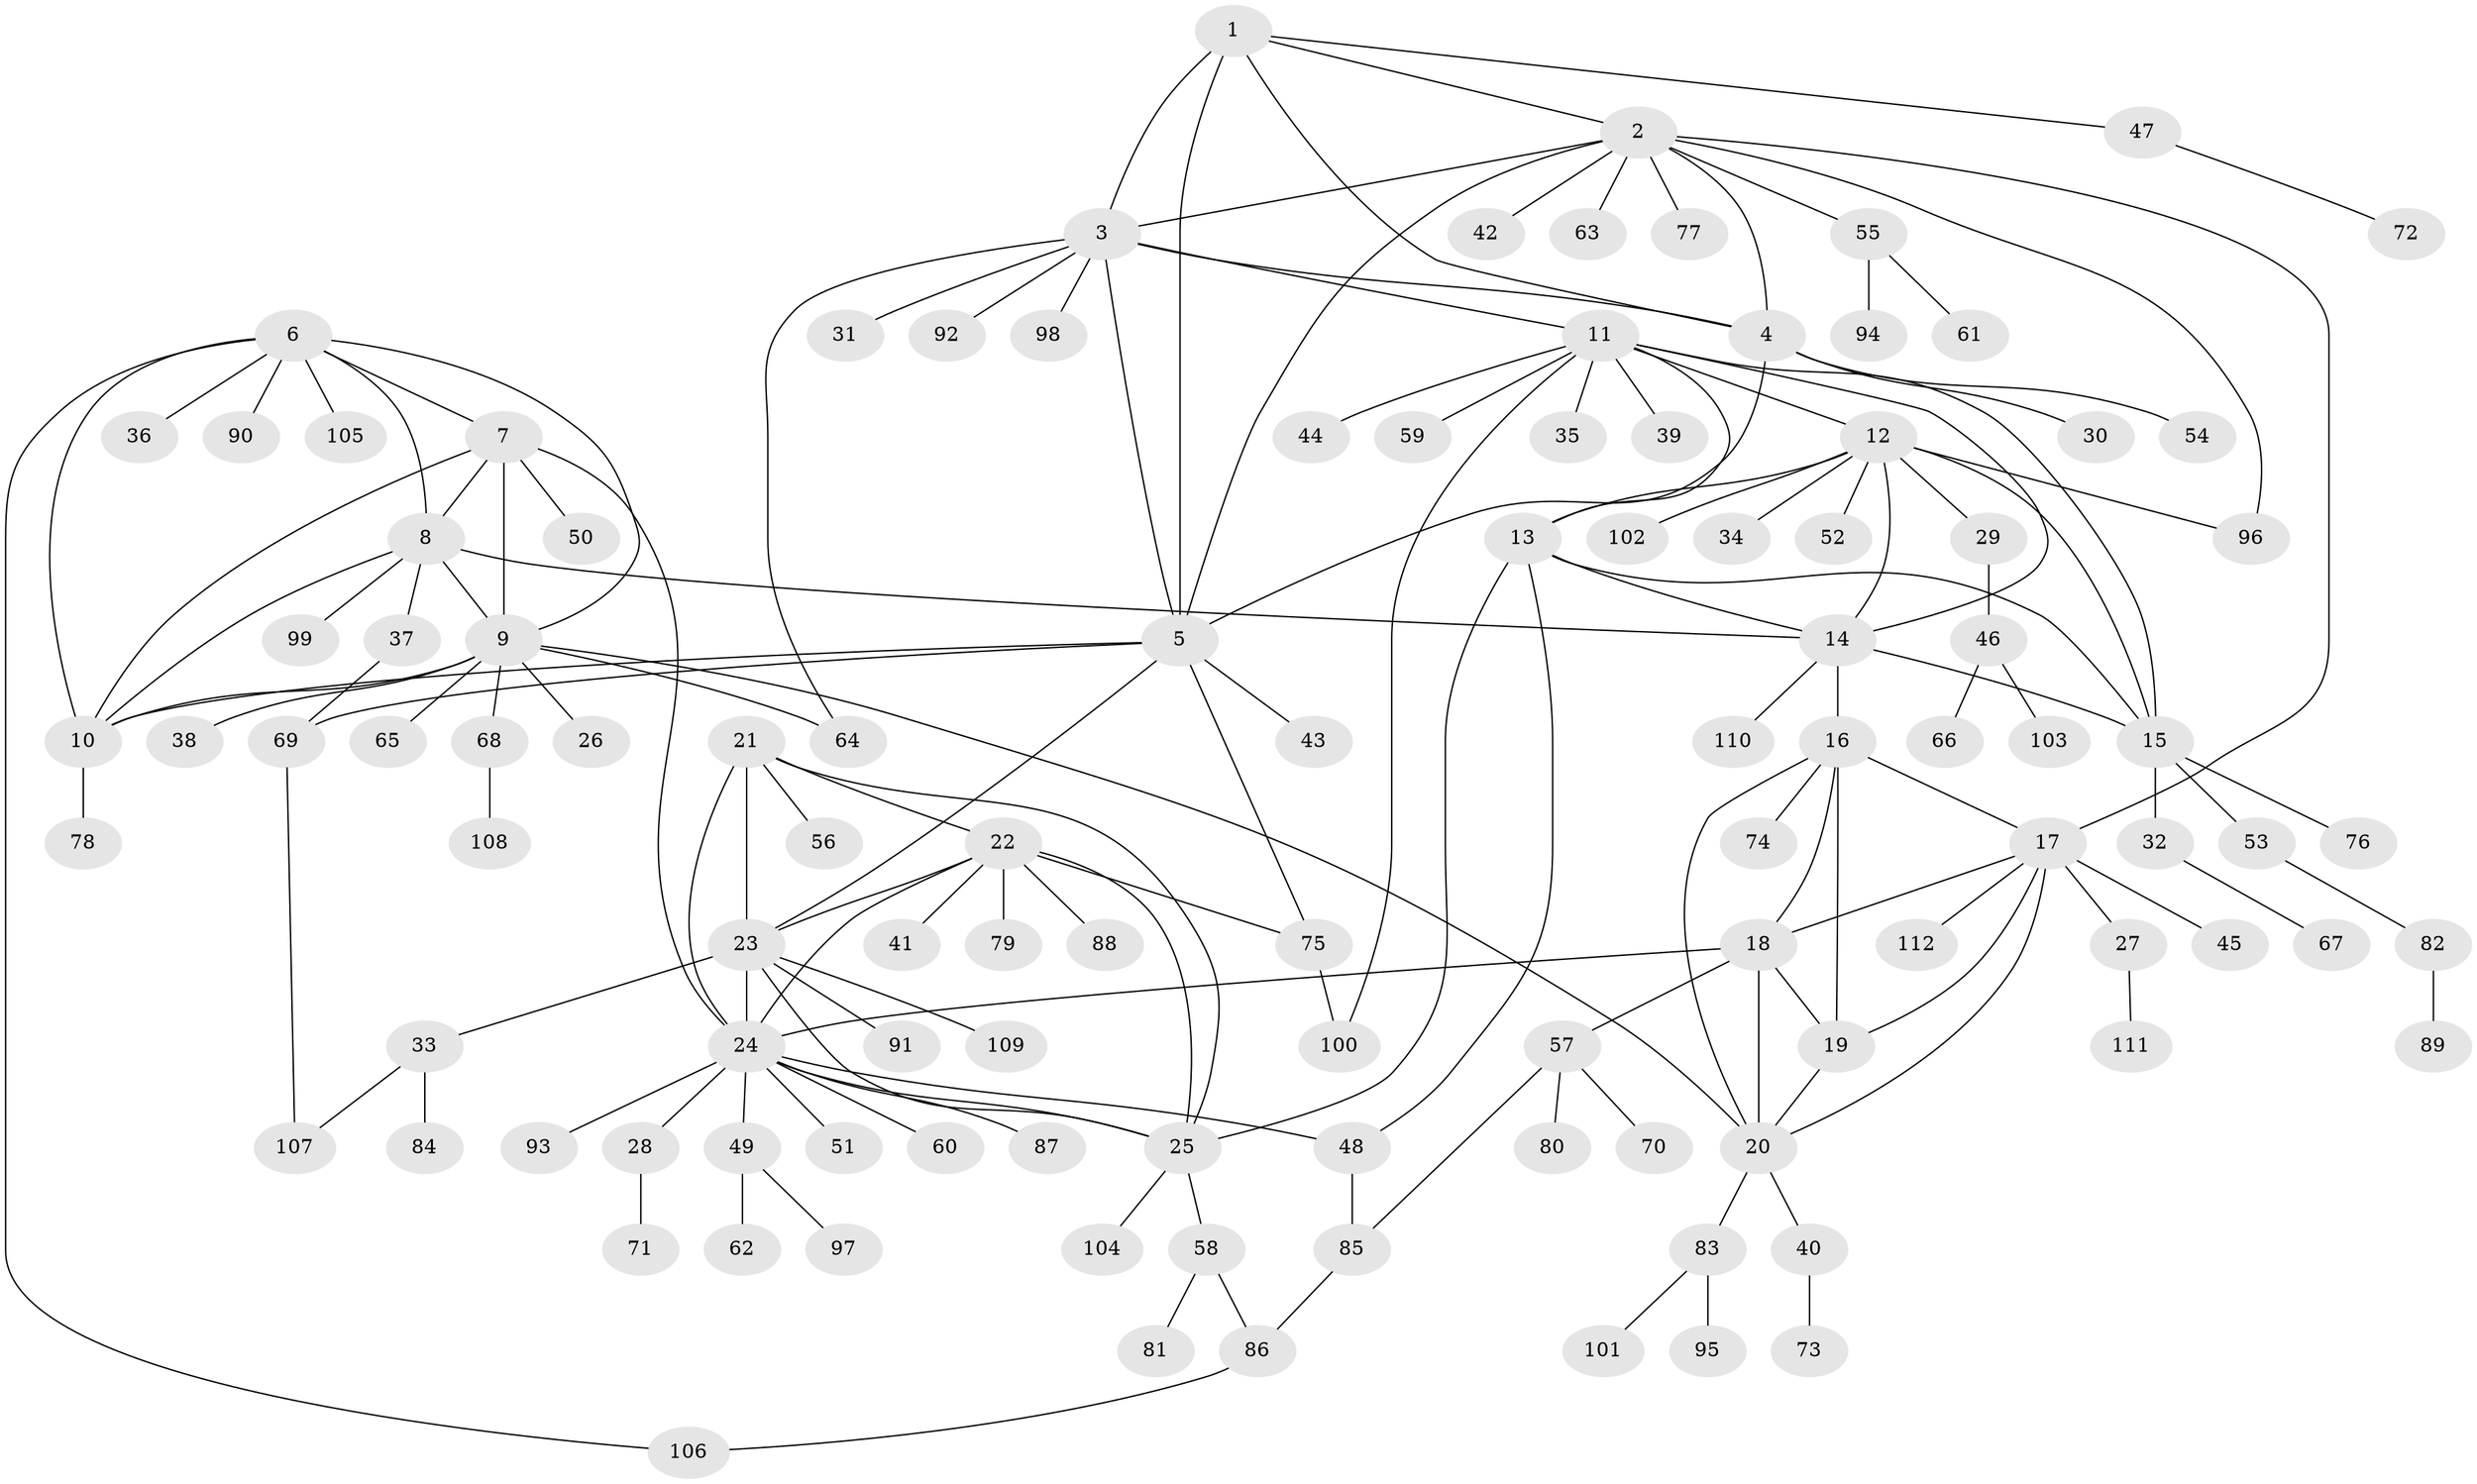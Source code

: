 // Generated by graph-tools (version 1.1) at 2025/02/03/09/25 03:02:40]
// undirected, 112 vertices, 157 edges
graph export_dot {
graph [start="1"]
  node [color=gray90,style=filled];
  1;
  2;
  3;
  4;
  5;
  6;
  7;
  8;
  9;
  10;
  11;
  12;
  13;
  14;
  15;
  16;
  17;
  18;
  19;
  20;
  21;
  22;
  23;
  24;
  25;
  26;
  27;
  28;
  29;
  30;
  31;
  32;
  33;
  34;
  35;
  36;
  37;
  38;
  39;
  40;
  41;
  42;
  43;
  44;
  45;
  46;
  47;
  48;
  49;
  50;
  51;
  52;
  53;
  54;
  55;
  56;
  57;
  58;
  59;
  60;
  61;
  62;
  63;
  64;
  65;
  66;
  67;
  68;
  69;
  70;
  71;
  72;
  73;
  74;
  75;
  76;
  77;
  78;
  79;
  80;
  81;
  82;
  83;
  84;
  85;
  86;
  87;
  88;
  89;
  90;
  91;
  92;
  93;
  94;
  95;
  96;
  97;
  98;
  99;
  100;
  101;
  102;
  103;
  104;
  105;
  106;
  107;
  108;
  109;
  110;
  111;
  112;
  1 -- 2;
  1 -- 3;
  1 -- 4;
  1 -- 5;
  1 -- 47;
  2 -- 3;
  2 -- 4;
  2 -- 5;
  2 -- 17;
  2 -- 42;
  2 -- 55;
  2 -- 63;
  2 -- 77;
  2 -- 96;
  3 -- 4;
  3 -- 5;
  3 -- 11;
  3 -- 31;
  3 -- 64;
  3 -- 92;
  3 -- 98;
  4 -- 5;
  4 -- 30;
  4 -- 54;
  5 -- 10;
  5 -- 23;
  5 -- 43;
  5 -- 69;
  5 -- 75;
  6 -- 7;
  6 -- 8;
  6 -- 9;
  6 -- 10;
  6 -- 36;
  6 -- 90;
  6 -- 105;
  6 -- 106;
  7 -- 8;
  7 -- 9;
  7 -- 10;
  7 -- 24;
  7 -- 50;
  8 -- 9;
  8 -- 10;
  8 -- 14;
  8 -- 37;
  8 -- 99;
  9 -- 10;
  9 -- 20;
  9 -- 26;
  9 -- 38;
  9 -- 64;
  9 -- 65;
  9 -- 68;
  10 -- 78;
  11 -- 12;
  11 -- 13;
  11 -- 14;
  11 -- 15;
  11 -- 35;
  11 -- 39;
  11 -- 44;
  11 -- 59;
  11 -- 100;
  12 -- 13;
  12 -- 14;
  12 -- 15;
  12 -- 29;
  12 -- 34;
  12 -- 52;
  12 -- 96;
  12 -- 102;
  13 -- 14;
  13 -- 15;
  13 -- 25;
  13 -- 48;
  14 -- 15;
  14 -- 16;
  14 -- 110;
  15 -- 32;
  15 -- 53;
  15 -- 76;
  16 -- 17;
  16 -- 18;
  16 -- 19;
  16 -- 20;
  16 -- 74;
  17 -- 18;
  17 -- 19;
  17 -- 20;
  17 -- 27;
  17 -- 45;
  17 -- 112;
  18 -- 19;
  18 -- 20;
  18 -- 24;
  18 -- 57;
  19 -- 20;
  20 -- 40;
  20 -- 83;
  21 -- 22;
  21 -- 23;
  21 -- 24;
  21 -- 25;
  21 -- 56;
  22 -- 23;
  22 -- 24;
  22 -- 25;
  22 -- 41;
  22 -- 75;
  22 -- 79;
  22 -- 88;
  23 -- 24;
  23 -- 25;
  23 -- 33;
  23 -- 91;
  23 -- 109;
  24 -- 25;
  24 -- 28;
  24 -- 48;
  24 -- 49;
  24 -- 51;
  24 -- 60;
  24 -- 87;
  24 -- 93;
  25 -- 58;
  25 -- 104;
  27 -- 111;
  28 -- 71;
  29 -- 46;
  32 -- 67;
  33 -- 84;
  33 -- 107;
  37 -- 69;
  40 -- 73;
  46 -- 66;
  46 -- 103;
  47 -- 72;
  48 -- 85;
  49 -- 62;
  49 -- 97;
  53 -- 82;
  55 -- 61;
  55 -- 94;
  57 -- 70;
  57 -- 80;
  57 -- 85;
  58 -- 81;
  58 -- 86;
  68 -- 108;
  69 -- 107;
  75 -- 100;
  82 -- 89;
  83 -- 95;
  83 -- 101;
  85 -- 86;
  86 -- 106;
}
